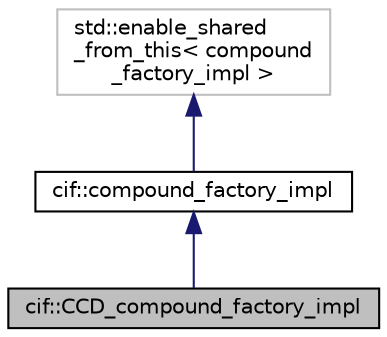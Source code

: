 digraph "cif::CCD_compound_factory_impl"
{
  edge [fontname="Helvetica",fontsize="10",labelfontname="Helvetica",labelfontsize="10"];
  node [fontname="Helvetica",fontsize="10",shape=record];
  Node3 [label="cif::CCD_compound_factory_impl",height=0.2,width=0.4,color="black", fillcolor="grey75", style="filled", fontcolor="black"];
  Node4 -> Node3 [dir="back",color="midnightblue",fontsize="10",style="solid",fontname="Helvetica"];
  Node4 [label="cif::compound_factory_impl",height=0.2,width=0.4,color="black", fillcolor="white", style="filled",URL="$classcif_1_1compound__factory__impl.html"];
  Node5 -> Node4 [dir="back",color="midnightblue",fontsize="10",style="solid",fontname="Helvetica"];
  Node5 [label="std::enable_shared\l_from_this\< compound\l_factory_impl \>",height=0.2,width=0.4,color="grey75", fillcolor="white", style="filled"];
}
